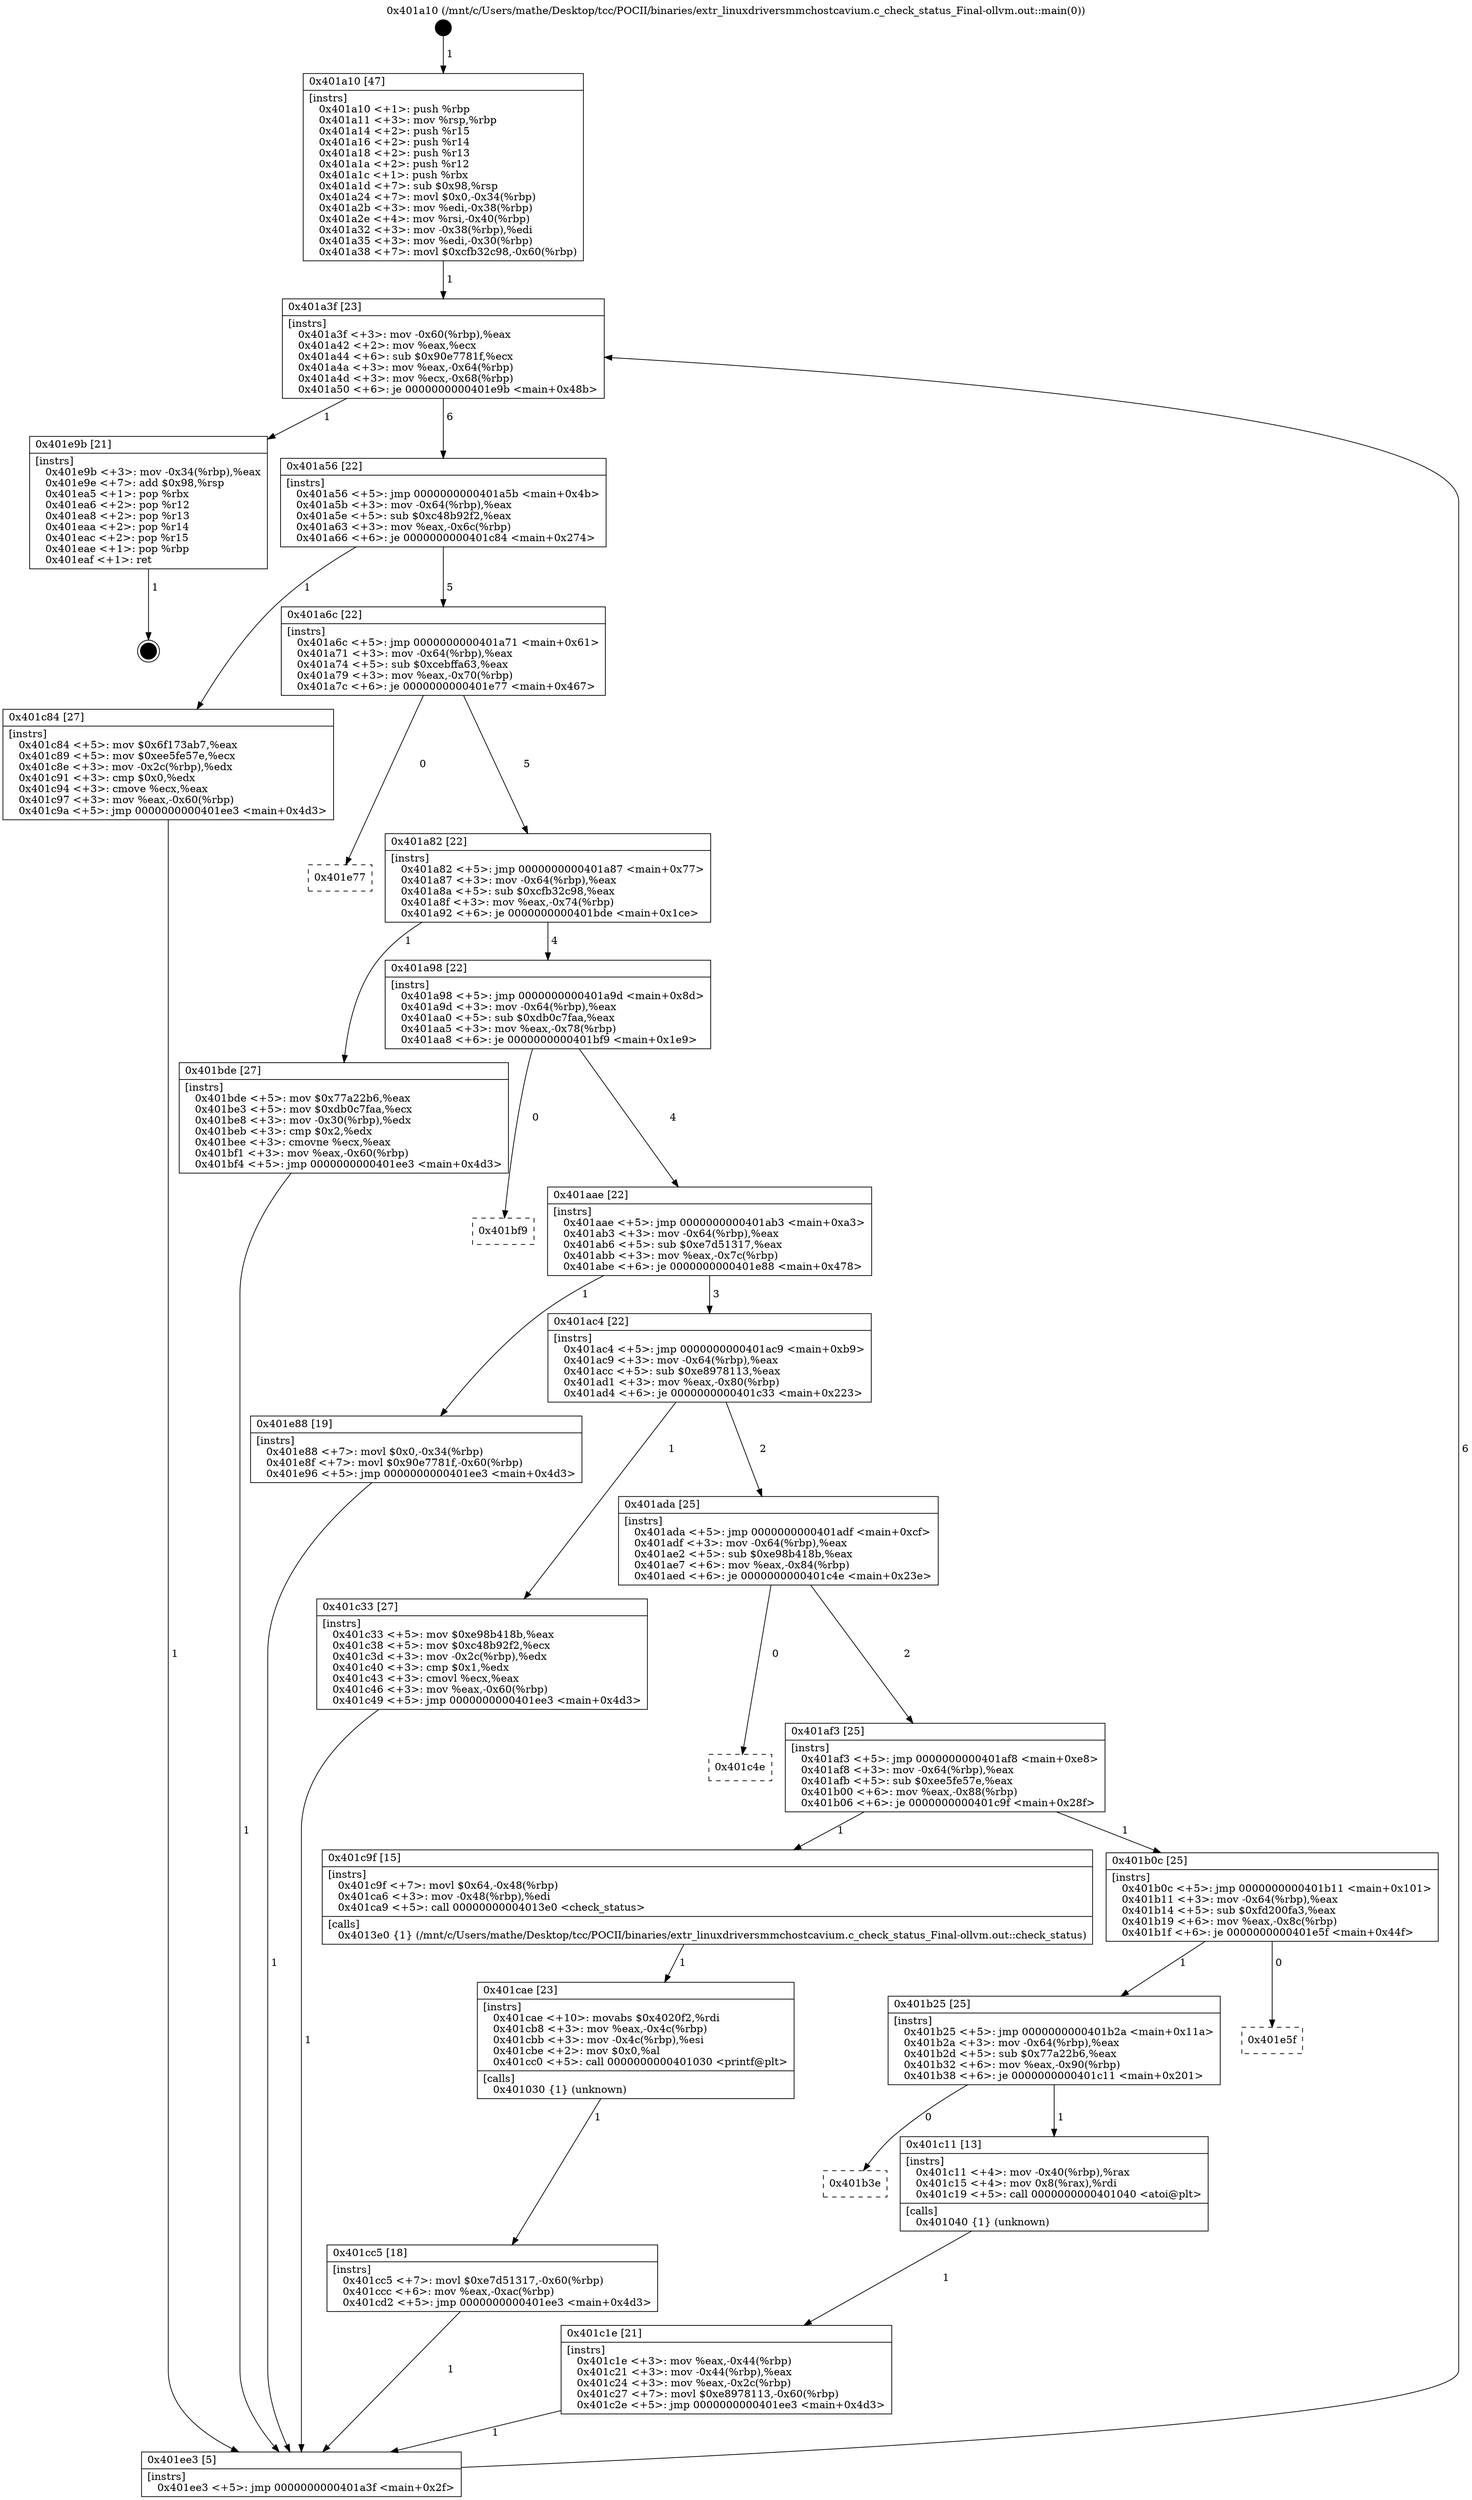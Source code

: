 digraph "0x401a10" {
  label = "0x401a10 (/mnt/c/Users/mathe/Desktop/tcc/POCII/binaries/extr_linuxdriversmmchostcavium.c_check_status_Final-ollvm.out::main(0))"
  labelloc = "t"
  node[shape=record]

  Entry [label="",width=0.3,height=0.3,shape=circle,fillcolor=black,style=filled]
  "0x401a3f" [label="{
     0x401a3f [23]\l
     | [instrs]\l
     &nbsp;&nbsp;0x401a3f \<+3\>: mov -0x60(%rbp),%eax\l
     &nbsp;&nbsp;0x401a42 \<+2\>: mov %eax,%ecx\l
     &nbsp;&nbsp;0x401a44 \<+6\>: sub $0x90e7781f,%ecx\l
     &nbsp;&nbsp;0x401a4a \<+3\>: mov %eax,-0x64(%rbp)\l
     &nbsp;&nbsp;0x401a4d \<+3\>: mov %ecx,-0x68(%rbp)\l
     &nbsp;&nbsp;0x401a50 \<+6\>: je 0000000000401e9b \<main+0x48b\>\l
  }"]
  "0x401e9b" [label="{
     0x401e9b [21]\l
     | [instrs]\l
     &nbsp;&nbsp;0x401e9b \<+3\>: mov -0x34(%rbp),%eax\l
     &nbsp;&nbsp;0x401e9e \<+7\>: add $0x98,%rsp\l
     &nbsp;&nbsp;0x401ea5 \<+1\>: pop %rbx\l
     &nbsp;&nbsp;0x401ea6 \<+2\>: pop %r12\l
     &nbsp;&nbsp;0x401ea8 \<+2\>: pop %r13\l
     &nbsp;&nbsp;0x401eaa \<+2\>: pop %r14\l
     &nbsp;&nbsp;0x401eac \<+2\>: pop %r15\l
     &nbsp;&nbsp;0x401eae \<+1\>: pop %rbp\l
     &nbsp;&nbsp;0x401eaf \<+1\>: ret\l
  }"]
  "0x401a56" [label="{
     0x401a56 [22]\l
     | [instrs]\l
     &nbsp;&nbsp;0x401a56 \<+5\>: jmp 0000000000401a5b \<main+0x4b\>\l
     &nbsp;&nbsp;0x401a5b \<+3\>: mov -0x64(%rbp),%eax\l
     &nbsp;&nbsp;0x401a5e \<+5\>: sub $0xc48b92f2,%eax\l
     &nbsp;&nbsp;0x401a63 \<+3\>: mov %eax,-0x6c(%rbp)\l
     &nbsp;&nbsp;0x401a66 \<+6\>: je 0000000000401c84 \<main+0x274\>\l
  }"]
  Exit [label="",width=0.3,height=0.3,shape=circle,fillcolor=black,style=filled,peripheries=2]
  "0x401c84" [label="{
     0x401c84 [27]\l
     | [instrs]\l
     &nbsp;&nbsp;0x401c84 \<+5\>: mov $0x6f173ab7,%eax\l
     &nbsp;&nbsp;0x401c89 \<+5\>: mov $0xee5fe57e,%ecx\l
     &nbsp;&nbsp;0x401c8e \<+3\>: mov -0x2c(%rbp),%edx\l
     &nbsp;&nbsp;0x401c91 \<+3\>: cmp $0x0,%edx\l
     &nbsp;&nbsp;0x401c94 \<+3\>: cmove %ecx,%eax\l
     &nbsp;&nbsp;0x401c97 \<+3\>: mov %eax,-0x60(%rbp)\l
     &nbsp;&nbsp;0x401c9a \<+5\>: jmp 0000000000401ee3 \<main+0x4d3\>\l
  }"]
  "0x401a6c" [label="{
     0x401a6c [22]\l
     | [instrs]\l
     &nbsp;&nbsp;0x401a6c \<+5\>: jmp 0000000000401a71 \<main+0x61\>\l
     &nbsp;&nbsp;0x401a71 \<+3\>: mov -0x64(%rbp),%eax\l
     &nbsp;&nbsp;0x401a74 \<+5\>: sub $0xcebffa63,%eax\l
     &nbsp;&nbsp;0x401a79 \<+3\>: mov %eax,-0x70(%rbp)\l
     &nbsp;&nbsp;0x401a7c \<+6\>: je 0000000000401e77 \<main+0x467\>\l
  }"]
  "0x401cc5" [label="{
     0x401cc5 [18]\l
     | [instrs]\l
     &nbsp;&nbsp;0x401cc5 \<+7\>: movl $0xe7d51317,-0x60(%rbp)\l
     &nbsp;&nbsp;0x401ccc \<+6\>: mov %eax,-0xac(%rbp)\l
     &nbsp;&nbsp;0x401cd2 \<+5\>: jmp 0000000000401ee3 \<main+0x4d3\>\l
  }"]
  "0x401e77" [label="{
     0x401e77\l
  }", style=dashed]
  "0x401a82" [label="{
     0x401a82 [22]\l
     | [instrs]\l
     &nbsp;&nbsp;0x401a82 \<+5\>: jmp 0000000000401a87 \<main+0x77\>\l
     &nbsp;&nbsp;0x401a87 \<+3\>: mov -0x64(%rbp),%eax\l
     &nbsp;&nbsp;0x401a8a \<+5\>: sub $0xcfb32c98,%eax\l
     &nbsp;&nbsp;0x401a8f \<+3\>: mov %eax,-0x74(%rbp)\l
     &nbsp;&nbsp;0x401a92 \<+6\>: je 0000000000401bde \<main+0x1ce\>\l
  }"]
  "0x401cae" [label="{
     0x401cae [23]\l
     | [instrs]\l
     &nbsp;&nbsp;0x401cae \<+10\>: movabs $0x4020f2,%rdi\l
     &nbsp;&nbsp;0x401cb8 \<+3\>: mov %eax,-0x4c(%rbp)\l
     &nbsp;&nbsp;0x401cbb \<+3\>: mov -0x4c(%rbp),%esi\l
     &nbsp;&nbsp;0x401cbe \<+2\>: mov $0x0,%al\l
     &nbsp;&nbsp;0x401cc0 \<+5\>: call 0000000000401030 \<printf@plt\>\l
     | [calls]\l
     &nbsp;&nbsp;0x401030 \{1\} (unknown)\l
  }"]
  "0x401bde" [label="{
     0x401bde [27]\l
     | [instrs]\l
     &nbsp;&nbsp;0x401bde \<+5\>: mov $0x77a22b6,%eax\l
     &nbsp;&nbsp;0x401be3 \<+5\>: mov $0xdb0c7faa,%ecx\l
     &nbsp;&nbsp;0x401be8 \<+3\>: mov -0x30(%rbp),%edx\l
     &nbsp;&nbsp;0x401beb \<+3\>: cmp $0x2,%edx\l
     &nbsp;&nbsp;0x401bee \<+3\>: cmovne %ecx,%eax\l
     &nbsp;&nbsp;0x401bf1 \<+3\>: mov %eax,-0x60(%rbp)\l
     &nbsp;&nbsp;0x401bf4 \<+5\>: jmp 0000000000401ee3 \<main+0x4d3\>\l
  }"]
  "0x401a98" [label="{
     0x401a98 [22]\l
     | [instrs]\l
     &nbsp;&nbsp;0x401a98 \<+5\>: jmp 0000000000401a9d \<main+0x8d\>\l
     &nbsp;&nbsp;0x401a9d \<+3\>: mov -0x64(%rbp),%eax\l
     &nbsp;&nbsp;0x401aa0 \<+5\>: sub $0xdb0c7faa,%eax\l
     &nbsp;&nbsp;0x401aa5 \<+3\>: mov %eax,-0x78(%rbp)\l
     &nbsp;&nbsp;0x401aa8 \<+6\>: je 0000000000401bf9 \<main+0x1e9\>\l
  }"]
  "0x401ee3" [label="{
     0x401ee3 [5]\l
     | [instrs]\l
     &nbsp;&nbsp;0x401ee3 \<+5\>: jmp 0000000000401a3f \<main+0x2f\>\l
  }"]
  "0x401a10" [label="{
     0x401a10 [47]\l
     | [instrs]\l
     &nbsp;&nbsp;0x401a10 \<+1\>: push %rbp\l
     &nbsp;&nbsp;0x401a11 \<+3\>: mov %rsp,%rbp\l
     &nbsp;&nbsp;0x401a14 \<+2\>: push %r15\l
     &nbsp;&nbsp;0x401a16 \<+2\>: push %r14\l
     &nbsp;&nbsp;0x401a18 \<+2\>: push %r13\l
     &nbsp;&nbsp;0x401a1a \<+2\>: push %r12\l
     &nbsp;&nbsp;0x401a1c \<+1\>: push %rbx\l
     &nbsp;&nbsp;0x401a1d \<+7\>: sub $0x98,%rsp\l
     &nbsp;&nbsp;0x401a24 \<+7\>: movl $0x0,-0x34(%rbp)\l
     &nbsp;&nbsp;0x401a2b \<+3\>: mov %edi,-0x38(%rbp)\l
     &nbsp;&nbsp;0x401a2e \<+4\>: mov %rsi,-0x40(%rbp)\l
     &nbsp;&nbsp;0x401a32 \<+3\>: mov -0x38(%rbp),%edi\l
     &nbsp;&nbsp;0x401a35 \<+3\>: mov %edi,-0x30(%rbp)\l
     &nbsp;&nbsp;0x401a38 \<+7\>: movl $0xcfb32c98,-0x60(%rbp)\l
  }"]
  "0x401c1e" [label="{
     0x401c1e [21]\l
     | [instrs]\l
     &nbsp;&nbsp;0x401c1e \<+3\>: mov %eax,-0x44(%rbp)\l
     &nbsp;&nbsp;0x401c21 \<+3\>: mov -0x44(%rbp),%eax\l
     &nbsp;&nbsp;0x401c24 \<+3\>: mov %eax,-0x2c(%rbp)\l
     &nbsp;&nbsp;0x401c27 \<+7\>: movl $0xe8978113,-0x60(%rbp)\l
     &nbsp;&nbsp;0x401c2e \<+5\>: jmp 0000000000401ee3 \<main+0x4d3\>\l
  }"]
  "0x401bf9" [label="{
     0x401bf9\l
  }", style=dashed]
  "0x401aae" [label="{
     0x401aae [22]\l
     | [instrs]\l
     &nbsp;&nbsp;0x401aae \<+5\>: jmp 0000000000401ab3 \<main+0xa3\>\l
     &nbsp;&nbsp;0x401ab3 \<+3\>: mov -0x64(%rbp),%eax\l
     &nbsp;&nbsp;0x401ab6 \<+5\>: sub $0xe7d51317,%eax\l
     &nbsp;&nbsp;0x401abb \<+3\>: mov %eax,-0x7c(%rbp)\l
     &nbsp;&nbsp;0x401abe \<+6\>: je 0000000000401e88 \<main+0x478\>\l
  }"]
  "0x401b3e" [label="{
     0x401b3e\l
  }", style=dashed]
  "0x401e88" [label="{
     0x401e88 [19]\l
     | [instrs]\l
     &nbsp;&nbsp;0x401e88 \<+7\>: movl $0x0,-0x34(%rbp)\l
     &nbsp;&nbsp;0x401e8f \<+7\>: movl $0x90e7781f,-0x60(%rbp)\l
     &nbsp;&nbsp;0x401e96 \<+5\>: jmp 0000000000401ee3 \<main+0x4d3\>\l
  }"]
  "0x401ac4" [label="{
     0x401ac4 [22]\l
     | [instrs]\l
     &nbsp;&nbsp;0x401ac4 \<+5\>: jmp 0000000000401ac9 \<main+0xb9\>\l
     &nbsp;&nbsp;0x401ac9 \<+3\>: mov -0x64(%rbp),%eax\l
     &nbsp;&nbsp;0x401acc \<+5\>: sub $0xe8978113,%eax\l
     &nbsp;&nbsp;0x401ad1 \<+3\>: mov %eax,-0x80(%rbp)\l
     &nbsp;&nbsp;0x401ad4 \<+6\>: je 0000000000401c33 \<main+0x223\>\l
  }"]
  "0x401c11" [label="{
     0x401c11 [13]\l
     | [instrs]\l
     &nbsp;&nbsp;0x401c11 \<+4\>: mov -0x40(%rbp),%rax\l
     &nbsp;&nbsp;0x401c15 \<+4\>: mov 0x8(%rax),%rdi\l
     &nbsp;&nbsp;0x401c19 \<+5\>: call 0000000000401040 \<atoi@plt\>\l
     | [calls]\l
     &nbsp;&nbsp;0x401040 \{1\} (unknown)\l
  }"]
  "0x401c33" [label="{
     0x401c33 [27]\l
     | [instrs]\l
     &nbsp;&nbsp;0x401c33 \<+5\>: mov $0xe98b418b,%eax\l
     &nbsp;&nbsp;0x401c38 \<+5\>: mov $0xc48b92f2,%ecx\l
     &nbsp;&nbsp;0x401c3d \<+3\>: mov -0x2c(%rbp),%edx\l
     &nbsp;&nbsp;0x401c40 \<+3\>: cmp $0x1,%edx\l
     &nbsp;&nbsp;0x401c43 \<+3\>: cmovl %ecx,%eax\l
     &nbsp;&nbsp;0x401c46 \<+3\>: mov %eax,-0x60(%rbp)\l
     &nbsp;&nbsp;0x401c49 \<+5\>: jmp 0000000000401ee3 \<main+0x4d3\>\l
  }"]
  "0x401ada" [label="{
     0x401ada [25]\l
     | [instrs]\l
     &nbsp;&nbsp;0x401ada \<+5\>: jmp 0000000000401adf \<main+0xcf\>\l
     &nbsp;&nbsp;0x401adf \<+3\>: mov -0x64(%rbp),%eax\l
     &nbsp;&nbsp;0x401ae2 \<+5\>: sub $0xe98b418b,%eax\l
     &nbsp;&nbsp;0x401ae7 \<+6\>: mov %eax,-0x84(%rbp)\l
     &nbsp;&nbsp;0x401aed \<+6\>: je 0000000000401c4e \<main+0x23e\>\l
  }"]
  "0x401b25" [label="{
     0x401b25 [25]\l
     | [instrs]\l
     &nbsp;&nbsp;0x401b25 \<+5\>: jmp 0000000000401b2a \<main+0x11a\>\l
     &nbsp;&nbsp;0x401b2a \<+3\>: mov -0x64(%rbp),%eax\l
     &nbsp;&nbsp;0x401b2d \<+5\>: sub $0x77a22b6,%eax\l
     &nbsp;&nbsp;0x401b32 \<+6\>: mov %eax,-0x90(%rbp)\l
     &nbsp;&nbsp;0x401b38 \<+6\>: je 0000000000401c11 \<main+0x201\>\l
  }"]
  "0x401c4e" [label="{
     0x401c4e\l
  }", style=dashed]
  "0x401af3" [label="{
     0x401af3 [25]\l
     | [instrs]\l
     &nbsp;&nbsp;0x401af3 \<+5\>: jmp 0000000000401af8 \<main+0xe8\>\l
     &nbsp;&nbsp;0x401af8 \<+3\>: mov -0x64(%rbp),%eax\l
     &nbsp;&nbsp;0x401afb \<+5\>: sub $0xee5fe57e,%eax\l
     &nbsp;&nbsp;0x401b00 \<+6\>: mov %eax,-0x88(%rbp)\l
     &nbsp;&nbsp;0x401b06 \<+6\>: je 0000000000401c9f \<main+0x28f\>\l
  }"]
  "0x401e5f" [label="{
     0x401e5f\l
  }", style=dashed]
  "0x401c9f" [label="{
     0x401c9f [15]\l
     | [instrs]\l
     &nbsp;&nbsp;0x401c9f \<+7\>: movl $0x64,-0x48(%rbp)\l
     &nbsp;&nbsp;0x401ca6 \<+3\>: mov -0x48(%rbp),%edi\l
     &nbsp;&nbsp;0x401ca9 \<+5\>: call 00000000004013e0 \<check_status\>\l
     | [calls]\l
     &nbsp;&nbsp;0x4013e0 \{1\} (/mnt/c/Users/mathe/Desktop/tcc/POCII/binaries/extr_linuxdriversmmchostcavium.c_check_status_Final-ollvm.out::check_status)\l
  }"]
  "0x401b0c" [label="{
     0x401b0c [25]\l
     | [instrs]\l
     &nbsp;&nbsp;0x401b0c \<+5\>: jmp 0000000000401b11 \<main+0x101\>\l
     &nbsp;&nbsp;0x401b11 \<+3\>: mov -0x64(%rbp),%eax\l
     &nbsp;&nbsp;0x401b14 \<+5\>: sub $0xfd200fa3,%eax\l
     &nbsp;&nbsp;0x401b19 \<+6\>: mov %eax,-0x8c(%rbp)\l
     &nbsp;&nbsp;0x401b1f \<+6\>: je 0000000000401e5f \<main+0x44f\>\l
  }"]
  Entry -> "0x401a10" [label=" 1"]
  "0x401a3f" -> "0x401e9b" [label=" 1"]
  "0x401a3f" -> "0x401a56" [label=" 6"]
  "0x401e9b" -> Exit [label=" 1"]
  "0x401a56" -> "0x401c84" [label=" 1"]
  "0x401a56" -> "0x401a6c" [label=" 5"]
  "0x401e88" -> "0x401ee3" [label=" 1"]
  "0x401a6c" -> "0x401e77" [label=" 0"]
  "0x401a6c" -> "0x401a82" [label=" 5"]
  "0x401cc5" -> "0x401ee3" [label=" 1"]
  "0x401a82" -> "0x401bde" [label=" 1"]
  "0x401a82" -> "0x401a98" [label=" 4"]
  "0x401bde" -> "0x401ee3" [label=" 1"]
  "0x401a10" -> "0x401a3f" [label=" 1"]
  "0x401ee3" -> "0x401a3f" [label=" 6"]
  "0x401cae" -> "0x401cc5" [label=" 1"]
  "0x401a98" -> "0x401bf9" [label=" 0"]
  "0x401a98" -> "0x401aae" [label=" 4"]
  "0x401c9f" -> "0x401cae" [label=" 1"]
  "0x401aae" -> "0x401e88" [label=" 1"]
  "0x401aae" -> "0x401ac4" [label=" 3"]
  "0x401c84" -> "0x401ee3" [label=" 1"]
  "0x401ac4" -> "0x401c33" [label=" 1"]
  "0x401ac4" -> "0x401ada" [label=" 2"]
  "0x401c33" -> "0x401ee3" [label=" 1"]
  "0x401ada" -> "0x401c4e" [label=" 0"]
  "0x401ada" -> "0x401af3" [label=" 2"]
  "0x401c11" -> "0x401c1e" [label=" 1"]
  "0x401af3" -> "0x401c9f" [label=" 1"]
  "0x401af3" -> "0x401b0c" [label=" 1"]
  "0x401b25" -> "0x401b3e" [label=" 0"]
  "0x401b0c" -> "0x401e5f" [label=" 0"]
  "0x401b0c" -> "0x401b25" [label=" 1"]
  "0x401c1e" -> "0x401ee3" [label=" 1"]
  "0x401b25" -> "0x401c11" [label=" 1"]
}

